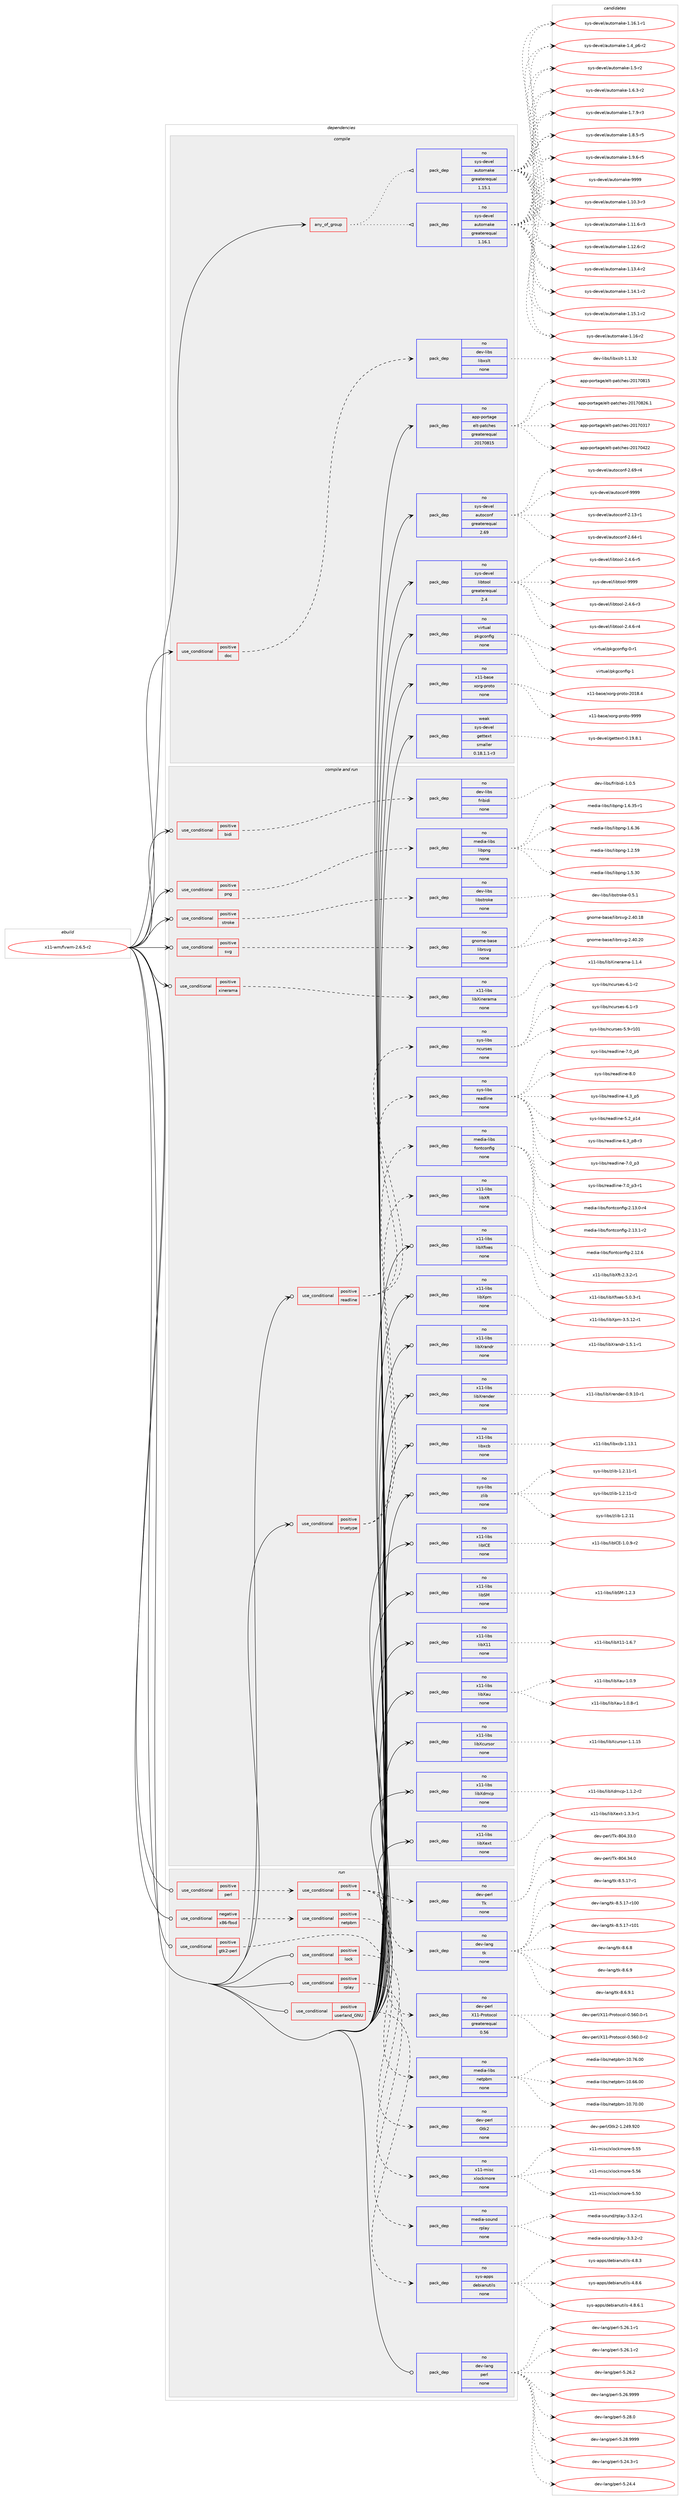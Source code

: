 digraph prolog {

# *************
# Graph options
# *************

newrank=true;
concentrate=true;
compound=true;
graph [rankdir=LR,fontname=Helvetica,fontsize=10,ranksep=1.5];#, ranksep=2.5, nodesep=0.2];
edge  [arrowhead=vee];
node  [fontname=Helvetica,fontsize=10];

# **********
# The ebuild
# **********

subgraph cluster_leftcol {
color=gray;
rank=same;
label=<<i>ebuild</i>>;
id [label="x11-wm/fvwm-2.6.5-r2", color=red, width=4, href="../x11-wm/fvwm-2.6.5-r2.svg"];
}

# ****************
# The dependencies
# ****************

subgraph cluster_midcol {
color=gray;
label=<<i>dependencies</i>>;
subgraph cluster_compile {
fillcolor="#eeeeee";
style=filled;
label=<<i>compile</i>>;
subgraph any28869 {
dependency1770102 [label=<<TABLE BORDER="0" CELLBORDER="1" CELLSPACING="0" CELLPADDING="4"><TR><TD CELLPADDING="10">any_of_group</TD></TR></TABLE>>, shape=none, color=red];subgraph pack1272912 {
dependency1770103 [label=<<TABLE BORDER="0" CELLBORDER="1" CELLSPACING="0" CELLPADDING="4" WIDTH="220"><TR><TD ROWSPAN="6" CELLPADDING="30">pack_dep</TD></TR><TR><TD WIDTH="110">no</TD></TR><TR><TD>sys-devel</TD></TR><TR><TD>automake</TD></TR><TR><TD>greaterequal</TD></TR><TR><TD>1.16.1</TD></TR></TABLE>>, shape=none, color=blue];
}
dependency1770102:e -> dependency1770103:w [weight=20,style="dotted",arrowhead="oinv"];
subgraph pack1272913 {
dependency1770104 [label=<<TABLE BORDER="0" CELLBORDER="1" CELLSPACING="0" CELLPADDING="4" WIDTH="220"><TR><TD ROWSPAN="6" CELLPADDING="30">pack_dep</TD></TR><TR><TD WIDTH="110">no</TD></TR><TR><TD>sys-devel</TD></TR><TR><TD>automake</TD></TR><TR><TD>greaterequal</TD></TR><TR><TD>1.15.1</TD></TR></TABLE>>, shape=none, color=blue];
}
dependency1770102:e -> dependency1770104:w [weight=20,style="dotted",arrowhead="oinv"];
}
id:e -> dependency1770102:w [weight=20,style="solid",arrowhead="vee"];
subgraph cond467308 {
dependency1770105 [label=<<TABLE BORDER="0" CELLBORDER="1" CELLSPACING="0" CELLPADDING="4"><TR><TD ROWSPAN="3" CELLPADDING="10">use_conditional</TD></TR><TR><TD>positive</TD></TR><TR><TD>doc</TD></TR></TABLE>>, shape=none, color=red];
subgraph pack1272914 {
dependency1770106 [label=<<TABLE BORDER="0" CELLBORDER="1" CELLSPACING="0" CELLPADDING="4" WIDTH="220"><TR><TD ROWSPAN="6" CELLPADDING="30">pack_dep</TD></TR><TR><TD WIDTH="110">no</TD></TR><TR><TD>dev-libs</TD></TR><TR><TD>libxslt</TD></TR><TR><TD>none</TD></TR><TR><TD></TD></TR></TABLE>>, shape=none, color=blue];
}
dependency1770105:e -> dependency1770106:w [weight=20,style="dashed",arrowhead="vee"];
}
id:e -> dependency1770105:w [weight=20,style="solid",arrowhead="vee"];
subgraph pack1272915 {
dependency1770107 [label=<<TABLE BORDER="0" CELLBORDER="1" CELLSPACING="0" CELLPADDING="4" WIDTH="220"><TR><TD ROWSPAN="6" CELLPADDING="30">pack_dep</TD></TR><TR><TD WIDTH="110">no</TD></TR><TR><TD>app-portage</TD></TR><TR><TD>elt-patches</TD></TR><TR><TD>greaterequal</TD></TR><TR><TD>20170815</TD></TR></TABLE>>, shape=none, color=blue];
}
id:e -> dependency1770107:w [weight=20,style="solid",arrowhead="vee"];
subgraph pack1272916 {
dependency1770108 [label=<<TABLE BORDER="0" CELLBORDER="1" CELLSPACING="0" CELLPADDING="4" WIDTH="220"><TR><TD ROWSPAN="6" CELLPADDING="30">pack_dep</TD></TR><TR><TD WIDTH="110">no</TD></TR><TR><TD>sys-devel</TD></TR><TR><TD>autoconf</TD></TR><TR><TD>greaterequal</TD></TR><TR><TD>2.69</TD></TR></TABLE>>, shape=none, color=blue];
}
id:e -> dependency1770108:w [weight=20,style="solid",arrowhead="vee"];
subgraph pack1272917 {
dependency1770109 [label=<<TABLE BORDER="0" CELLBORDER="1" CELLSPACING="0" CELLPADDING="4" WIDTH="220"><TR><TD ROWSPAN="6" CELLPADDING="30">pack_dep</TD></TR><TR><TD WIDTH="110">no</TD></TR><TR><TD>sys-devel</TD></TR><TR><TD>libtool</TD></TR><TR><TD>greaterequal</TD></TR><TR><TD>2.4</TD></TR></TABLE>>, shape=none, color=blue];
}
id:e -> dependency1770109:w [weight=20,style="solid",arrowhead="vee"];
subgraph pack1272918 {
dependency1770110 [label=<<TABLE BORDER="0" CELLBORDER="1" CELLSPACING="0" CELLPADDING="4" WIDTH="220"><TR><TD ROWSPAN="6" CELLPADDING="30">pack_dep</TD></TR><TR><TD WIDTH="110">no</TD></TR><TR><TD>virtual</TD></TR><TR><TD>pkgconfig</TD></TR><TR><TD>none</TD></TR><TR><TD></TD></TR></TABLE>>, shape=none, color=blue];
}
id:e -> dependency1770110:w [weight=20,style="solid",arrowhead="vee"];
subgraph pack1272919 {
dependency1770111 [label=<<TABLE BORDER="0" CELLBORDER="1" CELLSPACING="0" CELLPADDING="4" WIDTH="220"><TR><TD ROWSPAN="6" CELLPADDING="30">pack_dep</TD></TR><TR><TD WIDTH="110">no</TD></TR><TR><TD>x11-base</TD></TR><TR><TD>xorg-proto</TD></TR><TR><TD>none</TD></TR><TR><TD></TD></TR></TABLE>>, shape=none, color=blue];
}
id:e -> dependency1770111:w [weight=20,style="solid",arrowhead="vee"];
subgraph pack1272920 {
dependency1770112 [label=<<TABLE BORDER="0" CELLBORDER="1" CELLSPACING="0" CELLPADDING="4" WIDTH="220"><TR><TD ROWSPAN="6" CELLPADDING="30">pack_dep</TD></TR><TR><TD WIDTH="110">weak</TD></TR><TR><TD>sys-devel</TD></TR><TR><TD>gettext</TD></TR><TR><TD>smaller</TD></TR><TR><TD>0.18.1.1-r3</TD></TR></TABLE>>, shape=none, color=blue];
}
id:e -> dependency1770112:w [weight=20,style="solid",arrowhead="vee"];
}
subgraph cluster_compileandrun {
fillcolor="#eeeeee";
style=filled;
label=<<i>compile and run</i>>;
subgraph cond467309 {
dependency1770113 [label=<<TABLE BORDER="0" CELLBORDER="1" CELLSPACING="0" CELLPADDING="4"><TR><TD ROWSPAN="3" CELLPADDING="10">use_conditional</TD></TR><TR><TD>positive</TD></TR><TR><TD>bidi</TD></TR></TABLE>>, shape=none, color=red];
subgraph pack1272921 {
dependency1770114 [label=<<TABLE BORDER="0" CELLBORDER="1" CELLSPACING="0" CELLPADDING="4" WIDTH="220"><TR><TD ROWSPAN="6" CELLPADDING="30">pack_dep</TD></TR><TR><TD WIDTH="110">no</TD></TR><TR><TD>dev-libs</TD></TR><TR><TD>fribidi</TD></TR><TR><TD>none</TD></TR><TR><TD></TD></TR></TABLE>>, shape=none, color=blue];
}
dependency1770113:e -> dependency1770114:w [weight=20,style="dashed",arrowhead="vee"];
}
id:e -> dependency1770113:w [weight=20,style="solid",arrowhead="odotvee"];
subgraph cond467310 {
dependency1770115 [label=<<TABLE BORDER="0" CELLBORDER="1" CELLSPACING="0" CELLPADDING="4"><TR><TD ROWSPAN="3" CELLPADDING="10">use_conditional</TD></TR><TR><TD>positive</TD></TR><TR><TD>png</TD></TR></TABLE>>, shape=none, color=red];
subgraph pack1272922 {
dependency1770116 [label=<<TABLE BORDER="0" CELLBORDER="1" CELLSPACING="0" CELLPADDING="4" WIDTH="220"><TR><TD ROWSPAN="6" CELLPADDING="30">pack_dep</TD></TR><TR><TD WIDTH="110">no</TD></TR><TR><TD>media-libs</TD></TR><TR><TD>libpng</TD></TR><TR><TD>none</TD></TR><TR><TD></TD></TR></TABLE>>, shape=none, color=blue];
}
dependency1770115:e -> dependency1770116:w [weight=20,style="dashed",arrowhead="vee"];
}
id:e -> dependency1770115:w [weight=20,style="solid",arrowhead="odotvee"];
subgraph cond467311 {
dependency1770117 [label=<<TABLE BORDER="0" CELLBORDER="1" CELLSPACING="0" CELLPADDING="4"><TR><TD ROWSPAN="3" CELLPADDING="10">use_conditional</TD></TR><TR><TD>positive</TD></TR><TR><TD>readline</TD></TR></TABLE>>, shape=none, color=red];
subgraph pack1272923 {
dependency1770118 [label=<<TABLE BORDER="0" CELLBORDER="1" CELLSPACING="0" CELLPADDING="4" WIDTH="220"><TR><TD ROWSPAN="6" CELLPADDING="30">pack_dep</TD></TR><TR><TD WIDTH="110">no</TD></TR><TR><TD>sys-libs</TD></TR><TR><TD>ncurses</TD></TR><TR><TD>none</TD></TR><TR><TD></TD></TR></TABLE>>, shape=none, color=blue];
}
dependency1770117:e -> dependency1770118:w [weight=20,style="dashed",arrowhead="vee"];
subgraph pack1272924 {
dependency1770119 [label=<<TABLE BORDER="0" CELLBORDER="1" CELLSPACING="0" CELLPADDING="4" WIDTH="220"><TR><TD ROWSPAN="6" CELLPADDING="30">pack_dep</TD></TR><TR><TD WIDTH="110">no</TD></TR><TR><TD>sys-libs</TD></TR><TR><TD>readline</TD></TR><TR><TD>none</TD></TR><TR><TD></TD></TR></TABLE>>, shape=none, color=blue];
}
dependency1770117:e -> dependency1770119:w [weight=20,style="dashed",arrowhead="vee"];
}
id:e -> dependency1770117:w [weight=20,style="solid",arrowhead="odotvee"];
subgraph cond467312 {
dependency1770120 [label=<<TABLE BORDER="0" CELLBORDER="1" CELLSPACING="0" CELLPADDING="4"><TR><TD ROWSPAN="3" CELLPADDING="10">use_conditional</TD></TR><TR><TD>positive</TD></TR><TR><TD>stroke</TD></TR></TABLE>>, shape=none, color=red];
subgraph pack1272925 {
dependency1770121 [label=<<TABLE BORDER="0" CELLBORDER="1" CELLSPACING="0" CELLPADDING="4" WIDTH="220"><TR><TD ROWSPAN="6" CELLPADDING="30">pack_dep</TD></TR><TR><TD WIDTH="110">no</TD></TR><TR><TD>dev-libs</TD></TR><TR><TD>libstroke</TD></TR><TR><TD>none</TD></TR><TR><TD></TD></TR></TABLE>>, shape=none, color=blue];
}
dependency1770120:e -> dependency1770121:w [weight=20,style="dashed",arrowhead="vee"];
}
id:e -> dependency1770120:w [weight=20,style="solid",arrowhead="odotvee"];
subgraph cond467313 {
dependency1770122 [label=<<TABLE BORDER="0" CELLBORDER="1" CELLSPACING="0" CELLPADDING="4"><TR><TD ROWSPAN="3" CELLPADDING="10">use_conditional</TD></TR><TR><TD>positive</TD></TR><TR><TD>svg</TD></TR></TABLE>>, shape=none, color=red];
subgraph pack1272926 {
dependency1770123 [label=<<TABLE BORDER="0" CELLBORDER="1" CELLSPACING="0" CELLPADDING="4" WIDTH="220"><TR><TD ROWSPAN="6" CELLPADDING="30">pack_dep</TD></TR><TR><TD WIDTH="110">no</TD></TR><TR><TD>gnome-base</TD></TR><TR><TD>librsvg</TD></TR><TR><TD>none</TD></TR><TR><TD></TD></TR></TABLE>>, shape=none, color=blue];
}
dependency1770122:e -> dependency1770123:w [weight=20,style="dashed",arrowhead="vee"];
}
id:e -> dependency1770122:w [weight=20,style="solid",arrowhead="odotvee"];
subgraph cond467314 {
dependency1770124 [label=<<TABLE BORDER="0" CELLBORDER="1" CELLSPACING="0" CELLPADDING="4"><TR><TD ROWSPAN="3" CELLPADDING="10">use_conditional</TD></TR><TR><TD>positive</TD></TR><TR><TD>truetype</TD></TR></TABLE>>, shape=none, color=red];
subgraph pack1272927 {
dependency1770125 [label=<<TABLE BORDER="0" CELLBORDER="1" CELLSPACING="0" CELLPADDING="4" WIDTH="220"><TR><TD ROWSPAN="6" CELLPADDING="30">pack_dep</TD></TR><TR><TD WIDTH="110">no</TD></TR><TR><TD>media-libs</TD></TR><TR><TD>fontconfig</TD></TR><TR><TD>none</TD></TR><TR><TD></TD></TR></TABLE>>, shape=none, color=blue];
}
dependency1770124:e -> dependency1770125:w [weight=20,style="dashed",arrowhead="vee"];
subgraph pack1272928 {
dependency1770126 [label=<<TABLE BORDER="0" CELLBORDER="1" CELLSPACING="0" CELLPADDING="4" WIDTH="220"><TR><TD ROWSPAN="6" CELLPADDING="30">pack_dep</TD></TR><TR><TD WIDTH="110">no</TD></TR><TR><TD>x11-libs</TD></TR><TR><TD>libXft</TD></TR><TR><TD>none</TD></TR><TR><TD></TD></TR></TABLE>>, shape=none, color=blue];
}
dependency1770124:e -> dependency1770126:w [weight=20,style="dashed",arrowhead="vee"];
}
id:e -> dependency1770124:w [weight=20,style="solid",arrowhead="odotvee"];
subgraph cond467315 {
dependency1770127 [label=<<TABLE BORDER="0" CELLBORDER="1" CELLSPACING="0" CELLPADDING="4"><TR><TD ROWSPAN="3" CELLPADDING="10">use_conditional</TD></TR><TR><TD>positive</TD></TR><TR><TD>xinerama</TD></TR></TABLE>>, shape=none, color=red];
subgraph pack1272929 {
dependency1770128 [label=<<TABLE BORDER="0" CELLBORDER="1" CELLSPACING="0" CELLPADDING="4" WIDTH="220"><TR><TD ROWSPAN="6" CELLPADDING="30">pack_dep</TD></TR><TR><TD WIDTH="110">no</TD></TR><TR><TD>x11-libs</TD></TR><TR><TD>libXinerama</TD></TR><TR><TD>none</TD></TR><TR><TD></TD></TR></TABLE>>, shape=none, color=blue];
}
dependency1770127:e -> dependency1770128:w [weight=20,style="dashed",arrowhead="vee"];
}
id:e -> dependency1770127:w [weight=20,style="solid",arrowhead="odotvee"];
subgraph pack1272930 {
dependency1770129 [label=<<TABLE BORDER="0" CELLBORDER="1" CELLSPACING="0" CELLPADDING="4" WIDTH="220"><TR><TD ROWSPAN="6" CELLPADDING="30">pack_dep</TD></TR><TR><TD WIDTH="110">no</TD></TR><TR><TD>sys-libs</TD></TR><TR><TD>zlib</TD></TR><TR><TD>none</TD></TR><TR><TD></TD></TR></TABLE>>, shape=none, color=blue];
}
id:e -> dependency1770129:w [weight=20,style="solid",arrowhead="odotvee"];
subgraph pack1272931 {
dependency1770130 [label=<<TABLE BORDER="0" CELLBORDER="1" CELLSPACING="0" CELLPADDING="4" WIDTH="220"><TR><TD ROWSPAN="6" CELLPADDING="30">pack_dep</TD></TR><TR><TD WIDTH="110">no</TD></TR><TR><TD>x11-libs</TD></TR><TR><TD>libICE</TD></TR><TR><TD>none</TD></TR><TR><TD></TD></TR></TABLE>>, shape=none, color=blue];
}
id:e -> dependency1770130:w [weight=20,style="solid",arrowhead="odotvee"];
subgraph pack1272932 {
dependency1770131 [label=<<TABLE BORDER="0" CELLBORDER="1" CELLSPACING="0" CELLPADDING="4" WIDTH="220"><TR><TD ROWSPAN="6" CELLPADDING="30">pack_dep</TD></TR><TR><TD WIDTH="110">no</TD></TR><TR><TD>x11-libs</TD></TR><TR><TD>libSM</TD></TR><TR><TD>none</TD></TR><TR><TD></TD></TR></TABLE>>, shape=none, color=blue];
}
id:e -> dependency1770131:w [weight=20,style="solid",arrowhead="odotvee"];
subgraph pack1272933 {
dependency1770132 [label=<<TABLE BORDER="0" CELLBORDER="1" CELLSPACING="0" CELLPADDING="4" WIDTH="220"><TR><TD ROWSPAN="6" CELLPADDING="30">pack_dep</TD></TR><TR><TD WIDTH="110">no</TD></TR><TR><TD>x11-libs</TD></TR><TR><TD>libX11</TD></TR><TR><TD>none</TD></TR><TR><TD></TD></TR></TABLE>>, shape=none, color=blue];
}
id:e -> dependency1770132:w [weight=20,style="solid",arrowhead="odotvee"];
subgraph pack1272934 {
dependency1770133 [label=<<TABLE BORDER="0" CELLBORDER="1" CELLSPACING="0" CELLPADDING="4" WIDTH="220"><TR><TD ROWSPAN="6" CELLPADDING="30">pack_dep</TD></TR><TR><TD WIDTH="110">no</TD></TR><TR><TD>x11-libs</TD></TR><TR><TD>libXau</TD></TR><TR><TD>none</TD></TR><TR><TD></TD></TR></TABLE>>, shape=none, color=blue];
}
id:e -> dependency1770133:w [weight=20,style="solid",arrowhead="odotvee"];
subgraph pack1272935 {
dependency1770134 [label=<<TABLE BORDER="0" CELLBORDER="1" CELLSPACING="0" CELLPADDING="4" WIDTH="220"><TR><TD ROWSPAN="6" CELLPADDING="30">pack_dep</TD></TR><TR><TD WIDTH="110">no</TD></TR><TR><TD>x11-libs</TD></TR><TR><TD>libXcursor</TD></TR><TR><TD>none</TD></TR><TR><TD></TD></TR></TABLE>>, shape=none, color=blue];
}
id:e -> dependency1770134:w [weight=20,style="solid",arrowhead="odotvee"];
subgraph pack1272936 {
dependency1770135 [label=<<TABLE BORDER="0" CELLBORDER="1" CELLSPACING="0" CELLPADDING="4" WIDTH="220"><TR><TD ROWSPAN="6" CELLPADDING="30">pack_dep</TD></TR><TR><TD WIDTH="110">no</TD></TR><TR><TD>x11-libs</TD></TR><TR><TD>libXdmcp</TD></TR><TR><TD>none</TD></TR><TR><TD></TD></TR></TABLE>>, shape=none, color=blue];
}
id:e -> dependency1770135:w [weight=20,style="solid",arrowhead="odotvee"];
subgraph pack1272937 {
dependency1770136 [label=<<TABLE BORDER="0" CELLBORDER="1" CELLSPACING="0" CELLPADDING="4" WIDTH="220"><TR><TD ROWSPAN="6" CELLPADDING="30">pack_dep</TD></TR><TR><TD WIDTH="110">no</TD></TR><TR><TD>x11-libs</TD></TR><TR><TD>libXext</TD></TR><TR><TD>none</TD></TR><TR><TD></TD></TR></TABLE>>, shape=none, color=blue];
}
id:e -> dependency1770136:w [weight=20,style="solid",arrowhead="odotvee"];
subgraph pack1272938 {
dependency1770137 [label=<<TABLE BORDER="0" CELLBORDER="1" CELLSPACING="0" CELLPADDING="4" WIDTH="220"><TR><TD ROWSPAN="6" CELLPADDING="30">pack_dep</TD></TR><TR><TD WIDTH="110">no</TD></TR><TR><TD>x11-libs</TD></TR><TR><TD>libXfixes</TD></TR><TR><TD>none</TD></TR><TR><TD></TD></TR></TABLE>>, shape=none, color=blue];
}
id:e -> dependency1770137:w [weight=20,style="solid",arrowhead="odotvee"];
subgraph pack1272939 {
dependency1770138 [label=<<TABLE BORDER="0" CELLBORDER="1" CELLSPACING="0" CELLPADDING="4" WIDTH="220"><TR><TD ROWSPAN="6" CELLPADDING="30">pack_dep</TD></TR><TR><TD WIDTH="110">no</TD></TR><TR><TD>x11-libs</TD></TR><TR><TD>libXpm</TD></TR><TR><TD>none</TD></TR><TR><TD></TD></TR></TABLE>>, shape=none, color=blue];
}
id:e -> dependency1770138:w [weight=20,style="solid",arrowhead="odotvee"];
subgraph pack1272940 {
dependency1770139 [label=<<TABLE BORDER="0" CELLBORDER="1" CELLSPACING="0" CELLPADDING="4" WIDTH="220"><TR><TD ROWSPAN="6" CELLPADDING="30">pack_dep</TD></TR><TR><TD WIDTH="110">no</TD></TR><TR><TD>x11-libs</TD></TR><TR><TD>libXrandr</TD></TR><TR><TD>none</TD></TR><TR><TD></TD></TR></TABLE>>, shape=none, color=blue];
}
id:e -> dependency1770139:w [weight=20,style="solid",arrowhead="odotvee"];
subgraph pack1272941 {
dependency1770140 [label=<<TABLE BORDER="0" CELLBORDER="1" CELLSPACING="0" CELLPADDING="4" WIDTH="220"><TR><TD ROWSPAN="6" CELLPADDING="30">pack_dep</TD></TR><TR><TD WIDTH="110">no</TD></TR><TR><TD>x11-libs</TD></TR><TR><TD>libXrender</TD></TR><TR><TD>none</TD></TR><TR><TD></TD></TR></TABLE>>, shape=none, color=blue];
}
id:e -> dependency1770140:w [weight=20,style="solid",arrowhead="odotvee"];
subgraph pack1272942 {
dependency1770141 [label=<<TABLE BORDER="0" CELLBORDER="1" CELLSPACING="0" CELLPADDING="4" WIDTH="220"><TR><TD ROWSPAN="6" CELLPADDING="30">pack_dep</TD></TR><TR><TD WIDTH="110">no</TD></TR><TR><TD>x11-libs</TD></TR><TR><TD>libxcb</TD></TR><TR><TD>none</TD></TR><TR><TD></TD></TR></TABLE>>, shape=none, color=blue];
}
id:e -> dependency1770141:w [weight=20,style="solid",arrowhead="odotvee"];
}
subgraph cluster_run {
fillcolor="#eeeeee";
style=filled;
label=<<i>run</i>>;
subgraph cond467316 {
dependency1770142 [label=<<TABLE BORDER="0" CELLBORDER="1" CELLSPACING="0" CELLPADDING="4"><TR><TD ROWSPAN="3" CELLPADDING="10">use_conditional</TD></TR><TR><TD>negative</TD></TR><TR><TD>x86-fbsd</TD></TR></TABLE>>, shape=none, color=red];
subgraph cond467317 {
dependency1770143 [label=<<TABLE BORDER="0" CELLBORDER="1" CELLSPACING="0" CELLPADDING="4"><TR><TD ROWSPAN="3" CELLPADDING="10">use_conditional</TD></TR><TR><TD>positive</TD></TR><TR><TD>netpbm</TD></TR></TABLE>>, shape=none, color=red];
subgraph pack1272943 {
dependency1770144 [label=<<TABLE BORDER="0" CELLBORDER="1" CELLSPACING="0" CELLPADDING="4" WIDTH="220"><TR><TD ROWSPAN="6" CELLPADDING="30">pack_dep</TD></TR><TR><TD WIDTH="110">no</TD></TR><TR><TD>media-libs</TD></TR><TR><TD>netpbm</TD></TR><TR><TD>none</TD></TR><TR><TD></TD></TR></TABLE>>, shape=none, color=blue];
}
dependency1770143:e -> dependency1770144:w [weight=20,style="dashed",arrowhead="vee"];
}
dependency1770142:e -> dependency1770143:w [weight=20,style="dashed",arrowhead="vee"];
}
id:e -> dependency1770142:w [weight=20,style="solid",arrowhead="odot"];
subgraph cond467318 {
dependency1770145 [label=<<TABLE BORDER="0" CELLBORDER="1" CELLSPACING="0" CELLPADDING="4"><TR><TD ROWSPAN="3" CELLPADDING="10">use_conditional</TD></TR><TR><TD>positive</TD></TR><TR><TD>gtk2-perl</TD></TR></TABLE>>, shape=none, color=red];
subgraph pack1272944 {
dependency1770146 [label=<<TABLE BORDER="0" CELLBORDER="1" CELLSPACING="0" CELLPADDING="4" WIDTH="220"><TR><TD ROWSPAN="6" CELLPADDING="30">pack_dep</TD></TR><TR><TD WIDTH="110">no</TD></TR><TR><TD>dev-perl</TD></TR><TR><TD>Gtk2</TD></TR><TR><TD>none</TD></TR><TR><TD></TD></TR></TABLE>>, shape=none, color=blue];
}
dependency1770145:e -> dependency1770146:w [weight=20,style="dashed",arrowhead="vee"];
}
id:e -> dependency1770145:w [weight=20,style="solid",arrowhead="odot"];
subgraph cond467319 {
dependency1770147 [label=<<TABLE BORDER="0" CELLBORDER="1" CELLSPACING="0" CELLPADDING="4"><TR><TD ROWSPAN="3" CELLPADDING="10">use_conditional</TD></TR><TR><TD>positive</TD></TR><TR><TD>lock</TD></TR></TABLE>>, shape=none, color=red];
subgraph pack1272945 {
dependency1770148 [label=<<TABLE BORDER="0" CELLBORDER="1" CELLSPACING="0" CELLPADDING="4" WIDTH="220"><TR><TD ROWSPAN="6" CELLPADDING="30">pack_dep</TD></TR><TR><TD WIDTH="110">no</TD></TR><TR><TD>x11-misc</TD></TR><TR><TD>xlockmore</TD></TR><TR><TD>none</TD></TR><TR><TD></TD></TR></TABLE>>, shape=none, color=blue];
}
dependency1770147:e -> dependency1770148:w [weight=20,style="dashed",arrowhead="vee"];
}
id:e -> dependency1770147:w [weight=20,style="solid",arrowhead="odot"];
subgraph cond467320 {
dependency1770149 [label=<<TABLE BORDER="0" CELLBORDER="1" CELLSPACING="0" CELLPADDING="4"><TR><TD ROWSPAN="3" CELLPADDING="10">use_conditional</TD></TR><TR><TD>positive</TD></TR><TR><TD>perl</TD></TR></TABLE>>, shape=none, color=red];
subgraph cond467321 {
dependency1770150 [label=<<TABLE BORDER="0" CELLBORDER="1" CELLSPACING="0" CELLPADDING="4"><TR><TD ROWSPAN="3" CELLPADDING="10">use_conditional</TD></TR><TR><TD>positive</TD></TR><TR><TD>tk</TD></TR></TABLE>>, shape=none, color=red];
subgraph pack1272946 {
dependency1770151 [label=<<TABLE BORDER="0" CELLBORDER="1" CELLSPACING="0" CELLPADDING="4" WIDTH="220"><TR><TD ROWSPAN="6" CELLPADDING="30">pack_dep</TD></TR><TR><TD WIDTH="110">no</TD></TR><TR><TD>dev-lang</TD></TR><TR><TD>tk</TD></TR><TR><TD>none</TD></TR><TR><TD></TD></TR></TABLE>>, shape=none, color=blue];
}
dependency1770150:e -> dependency1770151:w [weight=20,style="dashed",arrowhead="vee"];
subgraph pack1272947 {
dependency1770152 [label=<<TABLE BORDER="0" CELLBORDER="1" CELLSPACING="0" CELLPADDING="4" WIDTH="220"><TR><TD ROWSPAN="6" CELLPADDING="30">pack_dep</TD></TR><TR><TD WIDTH="110">no</TD></TR><TR><TD>dev-perl</TD></TR><TR><TD>Tk</TD></TR><TR><TD>none</TD></TR><TR><TD></TD></TR></TABLE>>, shape=none, color=blue];
}
dependency1770150:e -> dependency1770152:w [weight=20,style="dashed",arrowhead="vee"];
subgraph pack1272948 {
dependency1770153 [label=<<TABLE BORDER="0" CELLBORDER="1" CELLSPACING="0" CELLPADDING="4" WIDTH="220"><TR><TD ROWSPAN="6" CELLPADDING="30">pack_dep</TD></TR><TR><TD WIDTH="110">no</TD></TR><TR><TD>dev-perl</TD></TR><TR><TD>X11-Protocol</TD></TR><TR><TD>greaterequal</TD></TR><TR><TD>0.56</TD></TR></TABLE>>, shape=none, color=blue];
}
dependency1770150:e -> dependency1770153:w [weight=20,style="dashed",arrowhead="vee"];
}
dependency1770149:e -> dependency1770150:w [weight=20,style="dashed",arrowhead="vee"];
}
id:e -> dependency1770149:w [weight=20,style="solid",arrowhead="odot"];
subgraph cond467322 {
dependency1770154 [label=<<TABLE BORDER="0" CELLBORDER="1" CELLSPACING="0" CELLPADDING="4"><TR><TD ROWSPAN="3" CELLPADDING="10">use_conditional</TD></TR><TR><TD>positive</TD></TR><TR><TD>rplay</TD></TR></TABLE>>, shape=none, color=red];
subgraph pack1272949 {
dependency1770155 [label=<<TABLE BORDER="0" CELLBORDER="1" CELLSPACING="0" CELLPADDING="4" WIDTH="220"><TR><TD ROWSPAN="6" CELLPADDING="30">pack_dep</TD></TR><TR><TD WIDTH="110">no</TD></TR><TR><TD>media-sound</TD></TR><TR><TD>rplay</TD></TR><TR><TD>none</TD></TR><TR><TD></TD></TR></TABLE>>, shape=none, color=blue];
}
dependency1770154:e -> dependency1770155:w [weight=20,style="dashed",arrowhead="vee"];
}
id:e -> dependency1770154:w [weight=20,style="solid",arrowhead="odot"];
subgraph cond467323 {
dependency1770156 [label=<<TABLE BORDER="0" CELLBORDER="1" CELLSPACING="0" CELLPADDING="4"><TR><TD ROWSPAN="3" CELLPADDING="10">use_conditional</TD></TR><TR><TD>positive</TD></TR><TR><TD>userland_GNU</TD></TR></TABLE>>, shape=none, color=red];
subgraph pack1272950 {
dependency1770157 [label=<<TABLE BORDER="0" CELLBORDER="1" CELLSPACING="0" CELLPADDING="4" WIDTH="220"><TR><TD ROWSPAN="6" CELLPADDING="30">pack_dep</TD></TR><TR><TD WIDTH="110">no</TD></TR><TR><TD>sys-apps</TD></TR><TR><TD>debianutils</TD></TR><TR><TD>none</TD></TR><TR><TD></TD></TR></TABLE>>, shape=none, color=blue];
}
dependency1770156:e -> dependency1770157:w [weight=20,style="dashed",arrowhead="vee"];
}
id:e -> dependency1770156:w [weight=20,style="solid",arrowhead="odot"];
subgraph pack1272951 {
dependency1770158 [label=<<TABLE BORDER="0" CELLBORDER="1" CELLSPACING="0" CELLPADDING="4" WIDTH="220"><TR><TD ROWSPAN="6" CELLPADDING="30">pack_dep</TD></TR><TR><TD WIDTH="110">no</TD></TR><TR><TD>dev-lang</TD></TR><TR><TD>perl</TD></TR><TR><TD>none</TD></TR><TR><TD></TD></TR></TABLE>>, shape=none, color=blue];
}
id:e -> dependency1770158:w [weight=20,style="solid",arrowhead="odot"];
}
}

# **************
# The candidates
# **************

subgraph cluster_choices {
rank=same;
color=gray;
label=<<i>candidates</i>>;

subgraph choice1272912 {
color=black;
nodesep=1;
choice11512111545100101118101108479711711611110997107101454946494846514511451 [label="sys-devel/automake-1.10.3-r3", color=red, width=4,href="../sys-devel/automake-1.10.3-r3.svg"];
choice11512111545100101118101108479711711611110997107101454946494946544511451 [label="sys-devel/automake-1.11.6-r3", color=red, width=4,href="../sys-devel/automake-1.11.6-r3.svg"];
choice11512111545100101118101108479711711611110997107101454946495046544511450 [label="sys-devel/automake-1.12.6-r2", color=red, width=4,href="../sys-devel/automake-1.12.6-r2.svg"];
choice11512111545100101118101108479711711611110997107101454946495146524511450 [label="sys-devel/automake-1.13.4-r2", color=red, width=4,href="../sys-devel/automake-1.13.4-r2.svg"];
choice11512111545100101118101108479711711611110997107101454946495246494511450 [label="sys-devel/automake-1.14.1-r2", color=red, width=4,href="../sys-devel/automake-1.14.1-r2.svg"];
choice11512111545100101118101108479711711611110997107101454946495346494511450 [label="sys-devel/automake-1.15.1-r2", color=red, width=4,href="../sys-devel/automake-1.15.1-r2.svg"];
choice1151211154510010111810110847971171161111099710710145494649544511450 [label="sys-devel/automake-1.16-r2", color=red, width=4,href="../sys-devel/automake-1.16-r2.svg"];
choice11512111545100101118101108479711711611110997107101454946495446494511449 [label="sys-devel/automake-1.16.1-r1", color=red, width=4,href="../sys-devel/automake-1.16.1-r1.svg"];
choice115121115451001011181011084797117116111109971071014549465295112544511450 [label="sys-devel/automake-1.4_p6-r2", color=red, width=4,href="../sys-devel/automake-1.4_p6-r2.svg"];
choice11512111545100101118101108479711711611110997107101454946534511450 [label="sys-devel/automake-1.5-r2", color=red, width=4,href="../sys-devel/automake-1.5-r2.svg"];
choice115121115451001011181011084797117116111109971071014549465446514511450 [label="sys-devel/automake-1.6.3-r2", color=red, width=4,href="../sys-devel/automake-1.6.3-r2.svg"];
choice115121115451001011181011084797117116111109971071014549465546574511451 [label="sys-devel/automake-1.7.9-r3", color=red, width=4,href="../sys-devel/automake-1.7.9-r3.svg"];
choice115121115451001011181011084797117116111109971071014549465646534511453 [label="sys-devel/automake-1.8.5-r5", color=red, width=4,href="../sys-devel/automake-1.8.5-r5.svg"];
choice115121115451001011181011084797117116111109971071014549465746544511453 [label="sys-devel/automake-1.9.6-r5", color=red, width=4,href="../sys-devel/automake-1.9.6-r5.svg"];
choice115121115451001011181011084797117116111109971071014557575757 [label="sys-devel/automake-9999", color=red, width=4,href="../sys-devel/automake-9999.svg"];
dependency1770103:e -> choice11512111545100101118101108479711711611110997107101454946494846514511451:w [style=dotted,weight="100"];
dependency1770103:e -> choice11512111545100101118101108479711711611110997107101454946494946544511451:w [style=dotted,weight="100"];
dependency1770103:e -> choice11512111545100101118101108479711711611110997107101454946495046544511450:w [style=dotted,weight="100"];
dependency1770103:e -> choice11512111545100101118101108479711711611110997107101454946495146524511450:w [style=dotted,weight="100"];
dependency1770103:e -> choice11512111545100101118101108479711711611110997107101454946495246494511450:w [style=dotted,weight="100"];
dependency1770103:e -> choice11512111545100101118101108479711711611110997107101454946495346494511450:w [style=dotted,weight="100"];
dependency1770103:e -> choice1151211154510010111810110847971171161111099710710145494649544511450:w [style=dotted,weight="100"];
dependency1770103:e -> choice11512111545100101118101108479711711611110997107101454946495446494511449:w [style=dotted,weight="100"];
dependency1770103:e -> choice115121115451001011181011084797117116111109971071014549465295112544511450:w [style=dotted,weight="100"];
dependency1770103:e -> choice11512111545100101118101108479711711611110997107101454946534511450:w [style=dotted,weight="100"];
dependency1770103:e -> choice115121115451001011181011084797117116111109971071014549465446514511450:w [style=dotted,weight="100"];
dependency1770103:e -> choice115121115451001011181011084797117116111109971071014549465546574511451:w [style=dotted,weight="100"];
dependency1770103:e -> choice115121115451001011181011084797117116111109971071014549465646534511453:w [style=dotted,weight="100"];
dependency1770103:e -> choice115121115451001011181011084797117116111109971071014549465746544511453:w [style=dotted,weight="100"];
dependency1770103:e -> choice115121115451001011181011084797117116111109971071014557575757:w [style=dotted,weight="100"];
}
subgraph choice1272913 {
color=black;
nodesep=1;
choice11512111545100101118101108479711711611110997107101454946494846514511451 [label="sys-devel/automake-1.10.3-r3", color=red, width=4,href="../sys-devel/automake-1.10.3-r3.svg"];
choice11512111545100101118101108479711711611110997107101454946494946544511451 [label="sys-devel/automake-1.11.6-r3", color=red, width=4,href="../sys-devel/automake-1.11.6-r3.svg"];
choice11512111545100101118101108479711711611110997107101454946495046544511450 [label="sys-devel/automake-1.12.6-r2", color=red, width=4,href="../sys-devel/automake-1.12.6-r2.svg"];
choice11512111545100101118101108479711711611110997107101454946495146524511450 [label="sys-devel/automake-1.13.4-r2", color=red, width=4,href="../sys-devel/automake-1.13.4-r2.svg"];
choice11512111545100101118101108479711711611110997107101454946495246494511450 [label="sys-devel/automake-1.14.1-r2", color=red, width=4,href="../sys-devel/automake-1.14.1-r2.svg"];
choice11512111545100101118101108479711711611110997107101454946495346494511450 [label="sys-devel/automake-1.15.1-r2", color=red, width=4,href="../sys-devel/automake-1.15.1-r2.svg"];
choice1151211154510010111810110847971171161111099710710145494649544511450 [label="sys-devel/automake-1.16-r2", color=red, width=4,href="../sys-devel/automake-1.16-r2.svg"];
choice11512111545100101118101108479711711611110997107101454946495446494511449 [label="sys-devel/automake-1.16.1-r1", color=red, width=4,href="../sys-devel/automake-1.16.1-r1.svg"];
choice115121115451001011181011084797117116111109971071014549465295112544511450 [label="sys-devel/automake-1.4_p6-r2", color=red, width=4,href="../sys-devel/automake-1.4_p6-r2.svg"];
choice11512111545100101118101108479711711611110997107101454946534511450 [label="sys-devel/automake-1.5-r2", color=red, width=4,href="../sys-devel/automake-1.5-r2.svg"];
choice115121115451001011181011084797117116111109971071014549465446514511450 [label="sys-devel/automake-1.6.3-r2", color=red, width=4,href="../sys-devel/automake-1.6.3-r2.svg"];
choice115121115451001011181011084797117116111109971071014549465546574511451 [label="sys-devel/automake-1.7.9-r3", color=red, width=4,href="../sys-devel/automake-1.7.9-r3.svg"];
choice115121115451001011181011084797117116111109971071014549465646534511453 [label="sys-devel/automake-1.8.5-r5", color=red, width=4,href="../sys-devel/automake-1.8.5-r5.svg"];
choice115121115451001011181011084797117116111109971071014549465746544511453 [label="sys-devel/automake-1.9.6-r5", color=red, width=4,href="../sys-devel/automake-1.9.6-r5.svg"];
choice115121115451001011181011084797117116111109971071014557575757 [label="sys-devel/automake-9999", color=red, width=4,href="../sys-devel/automake-9999.svg"];
dependency1770104:e -> choice11512111545100101118101108479711711611110997107101454946494846514511451:w [style=dotted,weight="100"];
dependency1770104:e -> choice11512111545100101118101108479711711611110997107101454946494946544511451:w [style=dotted,weight="100"];
dependency1770104:e -> choice11512111545100101118101108479711711611110997107101454946495046544511450:w [style=dotted,weight="100"];
dependency1770104:e -> choice11512111545100101118101108479711711611110997107101454946495146524511450:w [style=dotted,weight="100"];
dependency1770104:e -> choice11512111545100101118101108479711711611110997107101454946495246494511450:w [style=dotted,weight="100"];
dependency1770104:e -> choice11512111545100101118101108479711711611110997107101454946495346494511450:w [style=dotted,weight="100"];
dependency1770104:e -> choice1151211154510010111810110847971171161111099710710145494649544511450:w [style=dotted,weight="100"];
dependency1770104:e -> choice11512111545100101118101108479711711611110997107101454946495446494511449:w [style=dotted,weight="100"];
dependency1770104:e -> choice115121115451001011181011084797117116111109971071014549465295112544511450:w [style=dotted,weight="100"];
dependency1770104:e -> choice11512111545100101118101108479711711611110997107101454946534511450:w [style=dotted,weight="100"];
dependency1770104:e -> choice115121115451001011181011084797117116111109971071014549465446514511450:w [style=dotted,weight="100"];
dependency1770104:e -> choice115121115451001011181011084797117116111109971071014549465546574511451:w [style=dotted,weight="100"];
dependency1770104:e -> choice115121115451001011181011084797117116111109971071014549465646534511453:w [style=dotted,weight="100"];
dependency1770104:e -> choice115121115451001011181011084797117116111109971071014549465746544511453:w [style=dotted,weight="100"];
dependency1770104:e -> choice115121115451001011181011084797117116111109971071014557575757:w [style=dotted,weight="100"];
}
subgraph choice1272914 {
color=black;
nodesep=1;
choice1001011184510810598115471081059812011510811645494649465150 [label="dev-libs/libxslt-1.1.32", color=red, width=4,href="../dev-libs/libxslt-1.1.32.svg"];
dependency1770106:e -> choice1001011184510810598115471081059812011510811645494649465150:w [style=dotted,weight="100"];
}
subgraph choice1272915 {
color=black;
nodesep=1;
choice97112112451121111141169710310147101108116451129711699104101115455048495548514955 [label="app-portage/elt-patches-20170317", color=red, width=4,href="../app-portage/elt-patches-20170317.svg"];
choice97112112451121111141169710310147101108116451129711699104101115455048495548525050 [label="app-portage/elt-patches-20170422", color=red, width=4,href="../app-portage/elt-patches-20170422.svg"];
choice97112112451121111141169710310147101108116451129711699104101115455048495548564953 [label="app-portage/elt-patches-20170815", color=red, width=4,href="../app-portage/elt-patches-20170815.svg"];
choice971121124511211111411697103101471011081164511297116991041011154550484955485650544649 [label="app-portage/elt-patches-20170826.1", color=red, width=4,href="../app-portage/elt-patches-20170826.1.svg"];
dependency1770107:e -> choice97112112451121111141169710310147101108116451129711699104101115455048495548514955:w [style=dotted,weight="100"];
dependency1770107:e -> choice97112112451121111141169710310147101108116451129711699104101115455048495548525050:w [style=dotted,weight="100"];
dependency1770107:e -> choice97112112451121111141169710310147101108116451129711699104101115455048495548564953:w [style=dotted,weight="100"];
dependency1770107:e -> choice971121124511211111411697103101471011081164511297116991041011154550484955485650544649:w [style=dotted,weight="100"];
}
subgraph choice1272916 {
color=black;
nodesep=1;
choice1151211154510010111810110847971171161119911111010245504649514511449 [label="sys-devel/autoconf-2.13-r1", color=red, width=4,href="../sys-devel/autoconf-2.13-r1.svg"];
choice1151211154510010111810110847971171161119911111010245504654524511449 [label="sys-devel/autoconf-2.64-r1", color=red, width=4,href="../sys-devel/autoconf-2.64-r1.svg"];
choice1151211154510010111810110847971171161119911111010245504654574511452 [label="sys-devel/autoconf-2.69-r4", color=red, width=4,href="../sys-devel/autoconf-2.69-r4.svg"];
choice115121115451001011181011084797117116111991111101024557575757 [label="sys-devel/autoconf-9999", color=red, width=4,href="../sys-devel/autoconf-9999.svg"];
dependency1770108:e -> choice1151211154510010111810110847971171161119911111010245504649514511449:w [style=dotted,weight="100"];
dependency1770108:e -> choice1151211154510010111810110847971171161119911111010245504654524511449:w [style=dotted,weight="100"];
dependency1770108:e -> choice1151211154510010111810110847971171161119911111010245504654574511452:w [style=dotted,weight="100"];
dependency1770108:e -> choice115121115451001011181011084797117116111991111101024557575757:w [style=dotted,weight="100"];
}
subgraph choice1272917 {
color=black;
nodesep=1;
choice1151211154510010111810110847108105981161111111084550465246544511451 [label="sys-devel/libtool-2.4.6-r3", color=red, width=4,href="../sys-devel/libtool-2.4.6-r3.svg"];
choice1151211154510010111810110847108105981161111111084550465246544511452 [label="sys-devel/libtool-2.4.6-r4", color=red, width=4,href="../sys-devel/libtool-2.4.6-r4.svg"];
choice1151211154510010111810110847108105981161111111084550465246544511453 [label="sys-devel/libtool-2.4.6-r5", color=red, width=4,href="../sys-devel/libtool-2.4.6-r5.svg"];
choice1151211154510010111810110847108105981161111111084557575757 [label="sys-devel/libtool-9999", color=red, width=4,href="../sys-devel/libtool-9999.svg"];
dependency1770109:e -> choice1151211154510010111810110847108105981161111111084550465246544511451:w [style=dotted,weight="100"];
dependency1770109:e -> choice1151211154510010111810110847108105981161111111084550465246544511452:w [style=dotted,weight="100"];
dependency1770109:e -> choice1151211154510010111810110847108105981161111111084550465246544511453:w [style=dotted,weight="100"];
dependency1770109:e -> choice1151211154510010111810110847108105981161111111084557575757:w [style=dotted,weight="100"];
}
subgraph choice1272918 {
color=black;
nodesep=1;
choice11810511411611797108471121071039911111010210510345484511449 [label="virtual/pkgconfig-0-r1", color=red, width=4,href="../virtual/pkgconfig-0-r1.svg"];
choice1181051141161179710847112107103991111101021051034549 [label="virtual/pkgconfig-1", color=red, width=4,href="../virtual/pkgconfig-1.svg"];
dependency1770110:e -> choice11810511411611797108471121071039911111010210510345484511449:w [style=dotted,weight="100"];
dependency1770110:e -> choice1181051141161179710847112107103991111101021051034549:w [style=dotted,weight="100"];
}
subgraph choice1272919 {
color=black;
nodesep=1;
choice1204949459897115101471201111141034511211411111611145504849564652 [label="x11-base/xorg-proto-2018.4", color=red, width=4,href="../x11-base/xorg-proto-2018.4.svg"];
choice120494945989711510147120111114103451121141111161114557575757 [label="x11-base/xorg-proto-9999", color=red, width=4,href="../x11-base/xorg-proto-9999.svg"];
dependency1770111:e -> choice1204949459897115101471201111141034511211411111611145504849564652:w [style=dotted,weight="100"];
dependency1770111:e -> choice120494945989711510147120111114103451121141111161114557575757:w [style=dotted,weight="100"];
}
subgraph choice1272920 {
color=black;
nodesep=1;
choice1151211154510010111810110847103101116116101120116454846495746564649 [label="sys-devel/gettext-0.19.8.1", color=red, width=4,href="../sys-devel/gettext-0.19.8.1.svg"];
dependency1770112:e -> choice1151211154510010111810110847103101116116101120116454846495746564649:w [style=dotted,weight="100"];
}
subgraph choice1272921 {
color=black;
nodesep=1;
choice10010111845108105981154710211410598105100105454946484653 [label="dev-libs/fribidi-1.0.5", color=red, width=4,href="../dev-libs/fribidi-1.0.5.svg"];
dependency1770114:e -> choice10010111845108105981154710211410598105100105454946484653:w [style=dotted,weight="100"];
}
subgraph choice1272922 {
color=black;
nodesep=1;
choice109101100105974510810598115471081059811211010345494650465357 [label="media-libs/libpng-1.2.59", color=red, width=4,href="../media-libs/libpng-1.2.59.svg"];
choice109101100105974510810598115471081059811211010345494653465148 [label="media-libs/libpng-1.5.30", color=red, width=4,href="../media-libs/libpng-1.5.30.svg"];
choice1091011001059745108105981154710810598112110103454946544651534511449 [label="media-libs/libpng-1.6.35-r1", color=red, width=4,href="../media-libs/libpng-1.6.35-r1.svg"];
choice109101100105974510810598115471081059811211010345494654465154 [label="media-libs/libpng-1.6.36", color=red, width=4,href="../media-libs/libpng-1.6.36.svg"];
dependency1770116:e -> choice109101100105974510810598115471081059811211010345494650465357:w [style=dotted,weight="100"];
dependency1770116:e -> choice109101100105974510810598115471081059811211010345494653465148:w [style=dotted,weight="100"];
dependency1770116:e -> choice1091011001059745108105981154710810598112110103454946544651534511449:w [style=dotted,weight="100"];
dependency1770116:e -> choice109101100105974510810598115471081059811211010345494654465154:w [style=dotted,weight="100"];
}
subgraph choice1272923 {
color=black;
nodesep=1;
choice115121115451081059811547110991171141151011154553465745114494849 [label="sys-libs/ncurses-5.9-r101", color=red, width=4,href="../sys-libs/ncurses-5.9-r101.svg"];
choice11512111545108105981154711099117114115101115455446494511450 [label="sys-libs/ncurses-6.1-r2", color=red, width=4,href="../sys-libs/ncurses-6.1-r2.svg"];
choice11512111545108105981154711099117114115101115455446494511451 [label="sys-libs/ncurses-6.1-r3", color=red, width=4,href="../sys-libs/ncurses-6.1-r3.svg"];
dependency1770118:e -> choice115121115451081059811547110991171141151011154553465745114494849:w [style=dotted,weight="100"];
dependency1770118:e -> choice11512111545108105981154711099117114115101115455446494511450:w [style=dotted,weight="100"];
dependency1770118:e -> choice11512111545108105981154711099117114115101115455446494511451:w [style=dotted,weight="100"];
}
subgraph choice1272924 {
color=black;
nodesep=1;
choice11512111545108105981154711410197100108105110101455246519511253 [label="sys-libs/readline-4.3_p5", color=red, width=4,href="../sys-libs/readline-4.3_p5.svg"];
choice1151211154510810598115471141019710010810511010145534650951124952 [label="sys-libs/readline-5.2_p14", color=red, width=4,href="../sys-libs/readline-5.2_p14.svg"];
choice115121115451081059811547114101971001081051101014554465195112564511451 [label="sys-libs/readline-6.3_p8-r3", color=red, width=4,href="../sys-libs/readline-6.3_p8-r3.svg"];
choice11512111545108105981154711410197100108105110101455546489511251 [label="sys-libs/readline-7.0_p3", color=red, width=4,href="../sys-libs/readline-7.0_p3.svg"];
choice115121115451081059811547114101971001081051101014555464895112514511449 [label="sys-libs/readline-7.0_p3-r1", color=red, width=4,href="../sys-libs/readline-7.0_p3-r1.svg"];
choice11512111545108105981154711410197100108105110101455546489511253 [label="sys-libs/readline-7.0_p5", color=red, width=4,href="../sys-libs/readline-7.0_p5.svg"];
choice1151211154510810598115471141019710010810511010145564648 [label="sys-libs/readline-8.0", color=red, width=4,href="../sys-libs/readline-8.0.svg"];
dependency1770119:e -> choice11512111545108105981154711410197100108105110101455246519511253:w [style=dotted,weight="100"];
dependency1770119:e -> choice1151211154510810598115471141019710010810511010145534650951124952:w [style=dotted,weight="100"];
dependency1770119:e -> choice115121115451081059811547114101971001081051101014554465195112564511451:w [style=dotted,weight="100"];
dependency1770119:e -> choice11512111545108105981154711410197100108105110101455546489511251:w [style=dotted,weight="100"];
dependency1770119:e -> choice115121115451081059811547114101971001081051101014555464895112514511449:w [style=dotted,weight="100"];
dependency1770119:e -> choice11512111545108105981154711410197100108105110101455546489511253:w [style=dotted,weight="100"];
dependency1770119:e -> choice1151211154510810598115471141019710010810511010145564648:w [style=dotted,weight="100"];
}
subgraph choice1272925 {
color=black;
nodesep=1;
choice10010111845108105981154710810598115116114111107101454846534649 [label="dev-libs/libstroke-0.5.1", color=red, width=4,href="../dev-libs/libstroke-0.5.1.svg"];
dependency1770121:e -> choice10010111845108105981154710810598115116114111107101454846534649:w [style=dotted,weight="100"];
}
subgraph choice1272926 {
color=black;
nodesep=1;
choice10311011110910145989711510147108105981141151181034550465248464956 [label="gnome-base/librsvg-2.40.18", color=red, width=4,href="../gnome-base/librsvg-2.40.18.svg"];
choice10311011110910145989711510147108105981141151181034550465248465048 [label="gnome-base/librsvg-2.40.20", color=red, width=4,href="../gnome-base/librsvg-2.40.20.svg"];
dependency1770123:e -> choice10311011110910145989711510147108105981141151181034550465248464956:w [style=dotted,weight="100"];
dependency1770123:e -> choice10311011110910145989711510147108105981141151181034550465248465048:w [style=dotted,weight="100"];
}
subgraph choice1272927 {
color=black;
nodesep=1;
choice109101100105974510810598115471021111101169911111010210510345504649504654 [label="media-libs/fontconfig-2.12.6", color=red, width=4,href="../media-libs/fontconfig-2.12.6.svg"];
choice1091011001059745108105981154710211111011699111110102105103455046495146484511452 [label="media-libs/fontconfig-2.13.0-r4", color=red, width=4,href="../media-libs/fontconfig-2.13.0-r4.svg"];
choice1091011001059745108105981154710211111011699111110102105103455046495146494511450 [label="media-libs/fontconfig-2.13.1-r2", color=red, width=4,href="../media-libs/fontconfig-2.13.1-r2.svg"];
dependency1770125:e -> choice109101100105974510810598115471021111101169911111010210510345504649504654:w [style=dotted,weight="100"];
dependency1770125:e -> choice1091011001059745108105981154710211111011699111110102105103455046495146484511452:w [style=dotted,weight="100"];
dependency1770125:e -> choice1091011001059745108105981154710211111011699111110102105103455046495146494511450:w [style=dotted,weight="100"];
}
subgraph choice1272928 {
color=black;
nodesep=1;
choice120494945108105981154710810598881021164550465146504511449 [label="x11-libs/libXft-2.3.2-r1", color=red, width=4,href="../x11-libs/libXft-2.3.2-r1.svg"];
dependency1770126:e -> choice120494945108105981154710810598881021164550465146504511449:w [style=dotted,weight="100"];
}
subgraph choice1272929 {
color=black;
nodesep=1;
choice120494945108105981154710810598881051101011149710997454946494652 [label="x11-libs/libXinerama-1.1.4", color=red, width=4,href="../x11-libs/libXinerama-1.1.4.svg"];
dependency1770128:e -> choice120494945108105981154710810598881051101011149710997454946494652:w [style=dotted,weight="100"];
}
subgraph choice1272930 {
color=black;
nodesep=1;
choice1151211154510810598115471221081059845494650464949 [label="sys-libs/zlib-1.2.11", color=red, width=4,href="../sys-libs/zlib-1.2.11.svg"];
choice11512111545108105981154712210810598454946504649494511449 [label="sys-libs/zlib-1.2.11-r1", color=red, width=4,href="../sys-libs/zlib-1.2.11-r1.svg"];
choice11512111545108105981154712210810598454946504649494511450 [label="sys-libs/zlib-1.2.11-r2", color=red, width=4,href="../sys-libs/zlib-1.2.11-r2.svg"];
dependency1770129:e -> choice1151211154510810598115471221081059845494650464949:w [style=dotted,weight="100"];
dependency1770129:e -> choice11512111545108105981154712210810598454946504649494511449:w [style=dotted,weight="100"];
dependency1770129:e -> choice11512111545108105981154712210810598454946504649494511450:w [style=dotted,weight="100"];
}
subgraph choice1272931 {
color=black;
nodesep=1;
choice1204949451081059811547108105987367694549464846574511450 [label="x11-libs/libICE-1.0.9-r2", color=red, width=4,href="../x11-libs/libICE-1.0.9-r2.svg"];
dependency1770130:e -> choice1204949451081059811547108105987367694549464846574511450:w [style=dotted,weight="100"];
}
subgraph choice1272932 {
color=black;
nodesep=1;
choice1204949451081059811547108105988377454946504651 [label="x11-libs/libSM-1.2.3", color=red, width=4,href="../x11-libs/libSM-1.2.3.svg"];
dependency1770131:e -> choice1204949451081059811547108105988377454946504651:w [style=dotted,weight="100"];
}
subgraph choice1272933 {
color=black;
nodesep=1;
choice120494945108105981154710810598884949454946544655 [label="x11-libs/libX11-1.6.7", color=red, width=4,href="../x11-libs/libX11-1.6.7.svg"];
dependency1770132:e -> choice120494945108105981154710810598884949454946544655:w [style=dotted,weight="100"];
}
subgraph choice1272934 {
color=black;
nodesep=1;
choice12049494510810598115471081059888971174549464846564511449 [label="x11-libs/libXau-1.0.8-r1", color=red, width=4,href="../x11-libs/libXau-1.0.8-r1.svg"];
choice1204949451081059811547108105988897117454946484657 [label="x11-libs/libXau-1.0.9", color=red, width=4,href="../x11-libs/libXau-1.0.9.svg"];
dependency1770133:e -> choice12049494510810598115471081059888971174549464846564511449:w [style=dotted,weight="100"];
dependency1770133:e -> choice1204949451081059811547108105988897117454946484657:w [style=dotted,weight="100"];
}
subgraph choice1272935 {
color=black;
nodesep=1;
choice120494945108105981154710810598889911711411511111445494649464953 [label="x11-libs/libXcursor-1.1.15", color=red, width=4,href="../x11-libs/libXcursor-1.1.15.svg"];
dependency1770134:e -> choice120494945108105981154710810598889911711411511111445494649464953:w [style=dotted,weight="100"];
}
subgraph choice1272936 {
color=black;
nodesep=1;
choice12049494510810598115471081059888100109991124549464946504511450 [label="x11-libs/libXdmcp-1.1.2-r2", color=red, width=4,href="../x11-libs/libXdmcp-1.1.2-r2.svg"];
dependency1770135:e -> choice12049494510810598115471081059888100109991124549464946504511450:w [style=dotted,weight="100"];
}
subgraph choice1272937 {
color=black;
nodesep=1;
choice120494945108105981154710810598881011201164549465146514511449 [label="x11-libs/libXext-1.3.3-r1", color=red, width=4,href="../x11-libs/libXext-1.3.3-r1.svg"];
dependency1770136:e -> choice120494945108105981154710810598881011201164549465146514511449:w [style=dotted,weight="100"];
}
subgraph choice1272938 {
color=black;
nodesep=1;
choice120494945108105981154710810598881021051201011154553464846514511449 [label="x11-libs/libXfixes-5.0.3-r1", color=red, width=4,href="../x11-libs/libXfixes-5.0.3-r1.svg"];
dependency1770137:e -> choice120494945108105981154710810598881021051201011154553464846514511449:w [style=dotted,weight="100"];
}
subgraph choice1272939 {
color=black;
nodesep=1;
choice12049494510810598115471081059888112109455146534649504511449 [label="x11-libs/libXpm-3.5.12-r1", color=red, width=4,href="../x11-libs/libXpm-3.5.12-r1.svg"];
dependency1770138:e -> choice12049494510810598115471081059888112109455146534649504511449:w [style=dotted,weight="100"];
}
subgraph choice1272940 {
color=black;
nodesep=1;
choice12049494510810598115471081059888114971101001144549465346494511449 [label="x11-libs/libXrandr-1.5.1-r1", color=red, width=4,href="../x11-libs/libXrandr-1.5.1-r1.svg"];
dependency1770139:e -> choice12049494510810598115471081059888114971101001144549465346494511449:w [style=dotted,weight="100"];
}
subgraph choice1272941 {
color=black;
nodesep=1;
choice12049494510810598115471081059888114101110100101114454846574649484511449 [label="x11-libs/libXrender-0.9.10-r1", color=red, width=4,href="../x11-libs/libXrender-0.9.10-r1.svg"];
dependency1770140:e -> choice12049494510810598115471081059888114101110100101114454846574649484511449:w [style=dotted,weight="100"];
}
subgraph choice1272942 {
color=black;
nodesep=1;
choice120494945108105981154710810598120999845494649514649 [label="x11-libs/libxcb-1.13.1", color=red, width=4,href="../x11-libs/libxcb-1.13.1.svg"];
dependency1770141:e -> choice120494945108105981154710810598120999845494649514649:w [style=dotted,weight="100"];
}
subgraph choice1272943 {
color=black;
nodesep=1;
choice1091011001059745108105981154711010111611298109454948465454464848 [label="media-libs/netpbm-10.66.00", color=red, width=4,href="../media-libs/netpbm-10.66.00.svg"];
choice1091011001059745108105981154711010111611298109454948465548464848 [label="media-libs/netpbm-10.70.00", color=red, width=4,href="../media-libs/netpbm-10.70.00.svg"];
choice1091011001059745108105981154711010111611298109454948465554464848 [label="media-libs/netpbm-10.76.00", color=red, width=4,href="../media-libs/netpbm-10.76.00.svg"];
dependency1770144:e -> choice1091011001059745108105981154711010111611298109454948465454464848:w [style=dotted,weight="100"];
dependency1770144:e -> choice1091011001059745108105981154711010111611298109454948465548464848:w [style=dotted,weight="100"];
dependency1770144:e -> choice1091011001059745108105981154711010111611298109454948465554464848:w [style=dotted,weight="100"];
}
subgraph choice1272944 {
color=black;
nodesep=1;
choice1001011184511210111410847711161075045494650525746575048 [label="dev-perl/Gtk2-1.249.920", color=red, width=4,href="../dev-perl/Gtk2-1.249.920.svg"];
dependency1770146:e -> choice1001011184511210111410847711161075045494650525746575048:w [style=dotted,weight="100"];
}
subgraph choice1272945 {
color=black;
nodesep=1;
choice1204949451091051159947120108111991071091111141014553465348 [label="x11-misc/xlockmore-5.50", color=red, width=4,href="../x11-misc/xlockmore-5.50.svg"];
choice1204949451091051159947120108111991071091111141014553465353 [label="x11-misc/xlockmore-5.55", color=red, width=4,href="../x11-misc/xlockmore-5.55.svg"];
choice1204949451091051159947120108111991071091111141014553465354 [label="x11-misc/xlockmore-5.56", color=red, width=4,href="../x11-misc/xlockmore-5.56.svg"];
dependency1770148:e -> choice1204949451091051159947120108111991071091111141014553465348:w [style=dotted,weight="100"];
dependency1770148:e -> choice1204949451091051159947120108111991071091111141014553465353:w [style=dotted,weight="100"];
dependency1770148:e -> choice1204949451091051159947120108111991071091111141014553465354:w [style=dotted,weight="100"];
}
subgraph choice1272946 {
color=black;
nodesep=1;
choice100101118451089711010347116107455646534649554511449 [label="dev-lang/tk-8.5.17-r1", color=red, width=4,href="../dev-lang/tk-8.5.17-r1.svg"];
choice1001011184510897110103471161074556465346495545114494848 [label="dev-lang/tk-8.5.17-r100", color=red, width=4,href="../dev-lang/tk-8.5.17-r100.svg"];
choice1001011184510897110103471161074556465346495545114494849 [label="dev-lang/tk-8.5.17-r101", color=red, width=4,href="../dev-lang/tk-8.5.17-r101.svg"];
choice100101118451089711010347116107455646544656 [label="dev-lang/tk-8.6.8", color=red, width=4,href="../dev-lang/tk-8.6.8.svg"];
choice100101118451089711010347116107455646544657 [label="dev-lang/tk-8.6.9", color=red, width=4,href="../dev-lang/tk-8.6.9.svg"];
choice1001011184510897110103471161074556465446574649 [label="dev-lang/tk-8.6.9.1", color=red, width=4,href="../dev-lang/tk-8.6.9.1.svg"];
dependency1770151:e -> choice100101118451089711010347116107455646534649554511449:w [style=dotted,weight="100"];
dependency1770151:e -> choice1001011184510897110103471161074556465346495545114494848:w [style=dotted,weight="100"];
dependency1770151:e -> choice1001011184510897110103471161074556465346495545114494849:w [style=dotted,weight="100"];
dependency1770151:e -> choice100101118451089711010347116107455646544656:w [style=dotted,weight="100"];
dependency1770151:e -> choice100101118451089711010347116107455646544657:w [style=dotted,weight="100"];
dependency1770151:e -> choice1001011184510897110103471161074556465446574649:w [style=dotted,weight="100"];
}
subgraph choice1272947 {
color=black;
nodesep=1;
choice100101118451121011141084784107455648524651514648 [label="dev-perl/Tk-804.33.0", color=red, width=4,href="../dev-perl/Tk-804.33.0.svg"];
choice100101118451121011141084784107455648524651524648 [label="dev-perl/Tk-804.34.0", color=red, width=4,href="../dev-perl/Tk-804.34.0.svg"];
dependency1770152:e -> choice100101118451121011141084784107455648524651514648:w [style=dotted,weight="100"];
dependency1770152:e -> choice100101118451121011141084784107455648524651524648:w [style=dotted,weight="100"];
}
subgraph choice1272948 {
color=black;
nodesep=1;
choice100101118451121011141084788494945801141111161119911110845484653544846484511449 [label="dev-perl/X11-Protocol-0.560.0-r1", color=red, width=4,href="../dev-perl/X11-Protocol-0.560.0-r1.svg"];
choice100101118451121011141084788494945801141111161119911110845484653544846484511450 [label="dev-perl/X11-Protocol-0.560.0-r2", color=red, width=4,href="../dev-perl/X11-Protocol-0.560.0-r2.svg"];
dependency1770153:e -> choice100101118451121011141084788494945801141111161119911110845484653544846484511449:w [style=dotted,weight="100"];
dependency1770153:e -> choice100101118451121011141084788494945801141111161119911110845484653544846484511450:w [style=dotted,weight="100"];
}
subgraph choice1272949 {
color=black;
nodesep=1;
choice109101100105974511511111711010047114112108971214551465146504511449 [label="media-sound/rplay-3.3.2-r1", color=red, width=4,href="../media-sound/rplay-3.3.2-r1.svg"];
choice109101100105974511511111711010047114112108971214551465146504511450 [label="media-sound/rplay-3.3.2-r2", color=red, width=4,href="../media-sound/rplay-3.3.2-r2.svg"];
dependency1770155:e -> choice109101100105974511511111711010047114112108971214551465146504511449:w [style=dotted,weight="100"];
dependency1770155:e -> choice109101100105974511511111711010047114112108971214551465146504511450:w [style=dotted,weight="100"];
}
subgraph choice1272950 {
color=black;
nodesep=1;
choice1151211154597112112115471001019810597110117116105108115455246564651 [label="sys-apps/debianutils-4.8.3", color=red, width=4,href="../sys-apps/debianutils-4.8.3.svg"];
choice1151211154597112112115471001019810597110117116105108115455246564654 [label="sys-apps/debianutils-4.8.6", color=red, width=4,href="../sys-apps/debianutils-4.8.6.svg"];
choice11512111545971121121154710010198105971101171161051081154552465646544649 [label="sys-apps/debianutils-4.8.6.1", color=red, width=4,href="../sys-apps/debianutils-4.8.6.1.svg"];
dependency1770157:e -> choice1151211154597112112115471001019810597110117116105108115455246564651:w [style=dotted,weight="100"];
dependency1770157:e -> choice1151211154597112112115471001019810597110117116105108115455246564654:w [style=dotted,weight="100"];
dependency1770157:e -> choice11512111545971121121154710010198105971101171161051081154552465646544649:w [style=dotted,weight="100"];
}
subgraph choice1272951 {
color=black;
nodesep=1;
choice100101118451089711010347112101114108455346505246514511449 [label="dev-lang/perl-5.24.3-r1", color=red, width=4,href="../dev-lang/perl-5.24.3-r1.svg"];
choice10010111845108971101034711210111410845534650524652 [label="dev-lang/perl-5.24.4", color=red, width=4,href="../dev-lang/perl-5.24.4.svg"];
choice100101118451089711010347112101114108455346505446494511449 [label="dev-lang/perl-5.26.1-r1", color=red, width=4,href="../dev-lang/perl-5.26.1-r1.svg"];
choice100101118451089711010347112101114108455346505446494511450 [label="dev-lang/perl-5.26.1-r2", color=red, width=4,href="../dev-lang/perl-5.26.1-r2.svg"];
choice10010111845108971101034711210111410845534650544650 [label="dev-lang/perl-5.26.2", color=red, width=4,href="../dev-lang/perl-5.26.2.svg"];
choice10010111845108971101034711210111410845534650544657575757 [label="dev-lang/perl-5.26.9999", color=red, width=4,href="../dev-lang/perl-5.26.9999.svg"];
choice10010111845108971101034711210111410845534650564648 [label="dev-lang/perl-5.28.0", color=red, width=4,href="../dev-lang/perl-5.28.0.svg"];
choice10010111845108971101034711210111410845534650564657575757 [label="dev-lang/perl-5.28.9999", color=red, width=4,href="../dev-lang/perl-5.28.9999.svg"];
dependency1770158:e -> choice100101118451089711010347112101114108455346505246514511449:w [style=dotted,weight="100"];
dependency1770158:e -> choice10010111845108971101034711210111410845534650524652:w [style=dotted,weight="100"];
dependency1770158:e -> choice100101118451089711010347112101114108455346505446494511449:w [style=dotted,weight="100"];
dependency1770158:e -> choice100101118451089711010347112101114108455346505446494511450:w [style=dotted,weight="100"];
dependency1770158:e -> choice10010111845108971101034711210111410845534650544650:w [style=dotted,weight="100"];
dependency1770158:e -> choice10010111845108971101034711210111410845534650544657575757:w [style=dotted,weight="100"];
dependency1770158:e -> choice10010111845108971101034711210111410845534650564648:w [style=dotted,weight="100"];
dependency1770158:e -> choice10010111845108971101034711210111410845534650564657575757:w [style=dotted,weight="100"];
}
}

}

